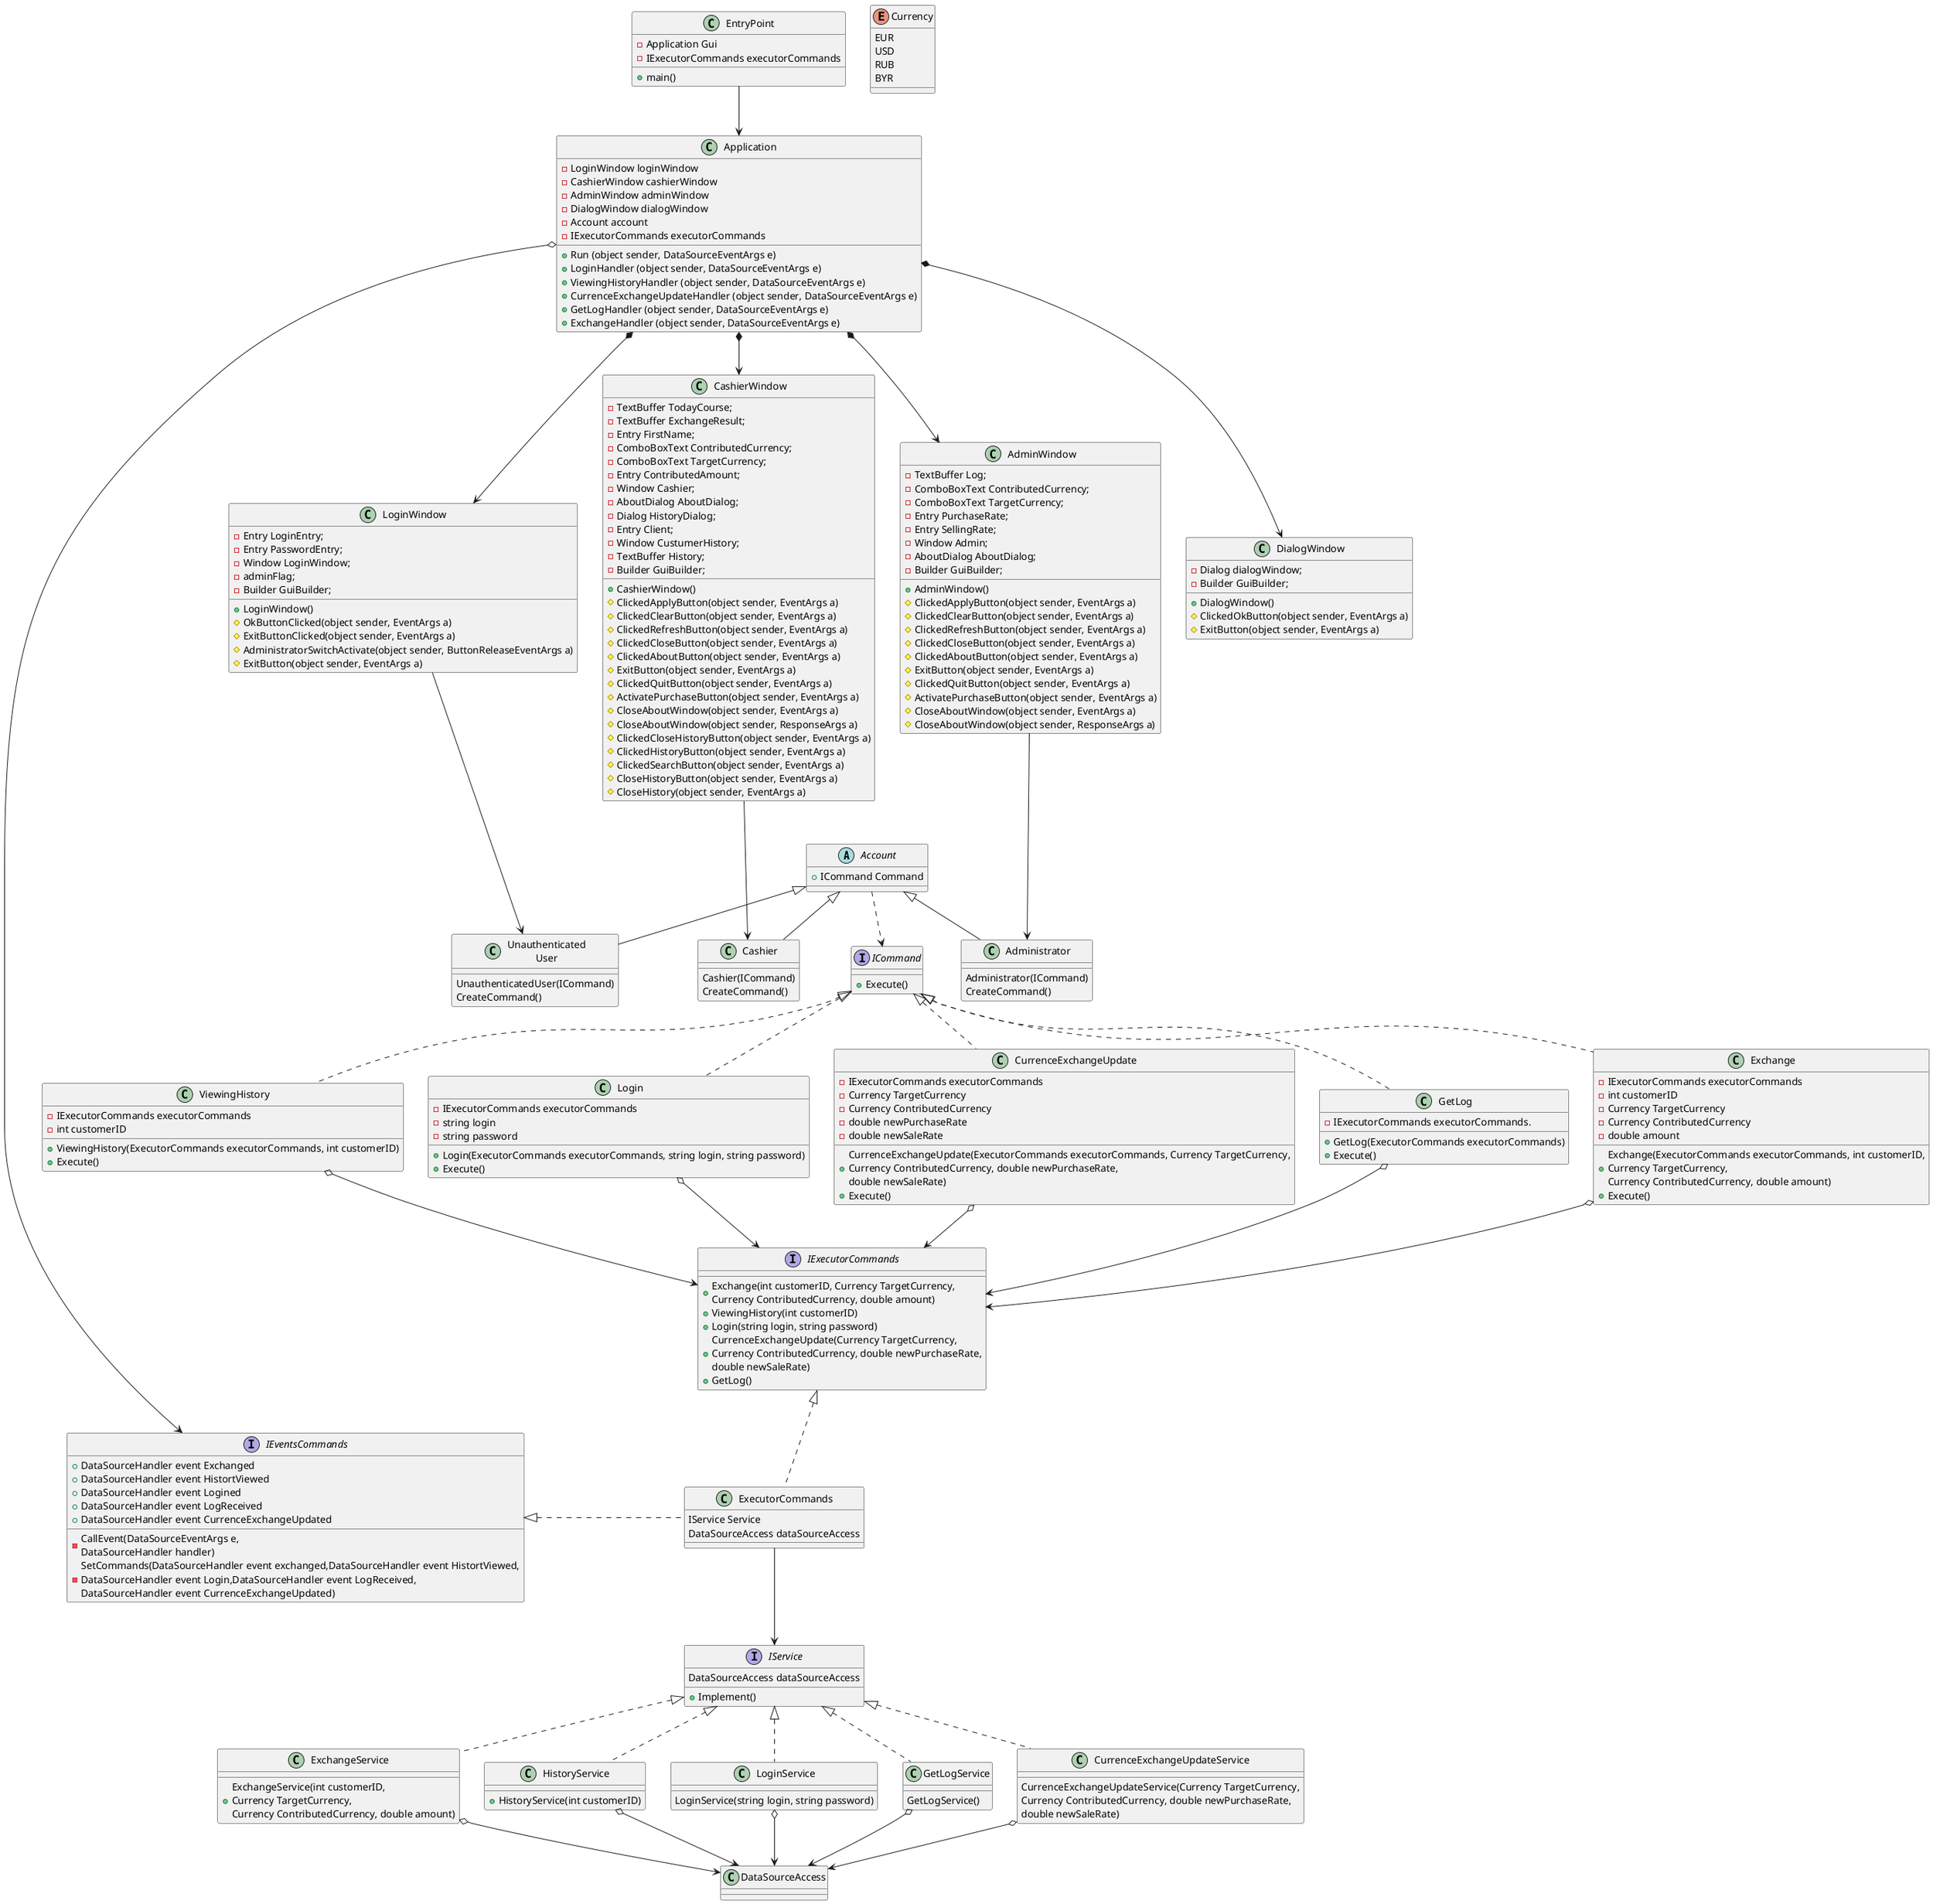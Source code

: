 @startuml
abstract class Account
class Unauthenticated\nUser
class Cashier
class Administrator
class Exchange
class ViewingHistory
class Login
class CurrenceExchangeUpdate
class GetLog
class ExecutorCommands
class EntryPoint
class Application
class LoginWindow
class CashierWindow
class AdminWindow
class DialogWindow
class ExchangeService
class HistoryService
class LoginService
class GetLogService
class CurrenceExchangeUpdateService
class DataSourceAccess
interface ICommand
interface IService
interface IExecutorCommands
interface IEventsCommands

enum Currency 
{
    EUR
    USD
    RUB
    BYR
}

class EntryPoint
{
    -Application Gui
    -IExecutorCommands executorCommands
    
    +main()
}

interface ICommand
{
    +Execute()
}

class ViewingHistory
{
    -IExecutorCommands executorCommands
    -int customerID
    
    +ViewingHistory(ExecutorCommands executorCommands, int customerID)
    +Execute()
}

class Exchange
{
    -IExecutorCommands executorCommands
    -int customerID
    -Currency TargetCurrency
    -Currency ContributedCurrency
    -double amount
    
    +Exchange(ExecutorCommands executorCommands, int customerID,\nCurrency TargetCurrency,\nCurrency ContributedCurrency, double amount)
    +Execute()
}

class GetLog
{
    -IExecutorCommands executorCommands.
    
    +GetLog(ExecutorCommands executorCommands)
    +Execute()
}

class CurrenceExchangeUpdate
{
    -IExecutorCommands executorCommands
    -Currency TargetCurrency
    -Currency ContributedCurrency
    -double newPurchaseRate
    -double newSaleRate
    
    +CurrenceExchangeUpdate(ExecutorCommands executorCommands, Currency TargetCurrency,\nCurrency ContributedCurrency, double newPurchaseRate,\ndouble newSaleRate)
    +Execute()
}

class Login
{
    -IExecutorCommands executorCommands
    -string login
    -string password
    
    +Login(ExecutorCommands executorCommands, string login, string password)
    +Execute()
}

abstract class Account
{
    +ICommand Сommand
}

class Application
{
    -LoginWindow loginWindow
    -CashierWindow cashierWindow
    -AdminWindow adminWindow
    -DialogWindow dialogWindow
    -Account account
    -IExecutorCommands executorCommands
    
    +Run (object sender, DataSourceEventArgs e)
    +LoginHandler (object sender, DataSourceEventArgs e)
    +ViewingHistoryHandler (object sender, DataSourceEventArgs e)
    +CurrenceExchangeUpdateHandler (object sender, DataSourceEventArgs e)
    +GetLogHandler (object sender, DataSourceEventArgs e)
    +ExchangeHandler (object sender, DataSourceEventArgs e)
}

class Unauthenticated\nUser
{
    UnauthenticatedUser(ICommand)
    CreateCommand()
}

class Cashier
{
    Cashier(ICommand)
    CreateCommand()
}

class Administrator
{
    Administrator(ICommand)
    CreateCommand()
}

class LoginWindow
{        
    -Entry LoginEntry;
    -Entry PasswordEntry;
    -Window LoginWindow;
    -adminFlag;
    -Builder GuiBuilder;
    
    +LoginWindow()
    #OkButtonClicked(object sender, EventArgs a)
    #ExitButtonClicked(object sender, EventArgs a)
    #AdministratorSwitchActivate(object sender, ButtonReleaseEventArgs a)
    #ExitButton(object sender, EventArgs a)
}

class CashierWindow
{
    -TextBuffer TodayCourse;
    -TextBuffer ExchangeResult;
    -Entry FirstName;
    -ComboBoxText ContributedСurrency;
    -ComboBoxText TargetCurrency;
    -Entry ContributedAmount;
    -Window Cashier;
    -AboutDialog AboutDialog;
    -Dialog HistoryDialog;
    -Entry Client;
    -Window CustumerHistory;
    -TextBuffer History;
    -Builder GuiBuilder;
    
    +CashierWindow()
    #ClickedApplyButton(object sender, EventArgs a)
    #ClickedClearButton(object sender, EventArgs a)
    #ClickedRefreshButton(object sender, EventArgs a) 
    #ClickedCloseButton(object sender, EventArgs a)
    #ClickedAboutButton(object sender, EventArgs a)
    #ExitButton(object sender, EventArgs a)
    #ClickedQuitButton(object sender, EventArgs a)
    #ActivatePurchaseButton(object sender, EventArgs a)
    #CloseAboutWindow(object sender, EventArgs a)   
    #CloseAboutWindow(object sender, ResponseArgs a)   
    #ClickedCloseHistoryButton(object sender, EventArgs a)    
    #ClickedHistoryButton(object sender, EventArgs a)    
    #ClickedSearchButton(object sender, EventArgs a)    
    #CloseHistoryButton(object sender, EventArgs a)    
    #CloseHistory(object sender, EventArgs a)
}

class AdminWindow
{
    -TextBuffer Log;
    -ComboBoxText ContributedСurrency;
    -ComboBoxText TargetCurrency;
    -Entry PurchaseRate;
    -Entry SellingRate;
    -Window Admin;
    -AboutDialog AboutDialog;
    -Builder GuiBuilder;
            
    +AdminWindow()
    #ClickedApplyButton(object sender, EventArgs a)
    #ClickedClearButton(object sender, EventArgs a)
    #ClickedRefreshButton(object sender, EventArgs a)
    #ClickedCloseButton(object sender, EventArgs a)
    #ClickedAboutButton(object sender, EventArgs a)
    #ExitButton(object sender, EventArgs a)
    #ClickedQuitButton(object sender, EventArgs a)
    #ActivatePurchaseButton(object sender, EventArgs a)
    #CloseAboutWindow(object sender, EventArgs a)
    #CloseAboutWindow(object sender, ResponseArgs a)
}

interface IService
{
    DataSourceAccess dataSourceAccess
    
    +Implement()
}

class ExecutorCommands
{
    IService Service
    DataSourceAccess dataSourceAccess
}

interface IExecutorCommands
{
    +Exchange(int customerID, Currency TargetCurrency,\nCurrency ContributedCurrency, double amount)
    +ViewingHistory(int customerID)
    +Login(string login, string password)
    +CurrenceExchangeUpdate(Currency TargetCurrency,\nCurrency ContributedCurrency, double newPurchaseRate,\ndouble newSaleRate)
    +GetLog()
}

interface IEventsCommands
{
    +DataSourceHandler event Exchanged
    +DataSourceHandler event HistortViewed
    +DataSourceHandler event Logined
    +DataSourceHandler event LogReceived
    +DataSourceHandler event CurrenceExchangeUpdated
    
    -CallEvent(DataSourceEventArgs e,\nDataSourceHandler handler)
    -SetCommands(DataSourceHandler event exchanged,DataSourceHandler event HistortViewed,\nDataSourceHandler event Login,DataSourceHandler event LogReceived,\nDataSourceHandler event CurrenceExchangeUpdated)
}

class DialogWindow
{
    -Dialog dialogWindow;
    -Builder GuiBuilder;
    
    +DialogWindow()
    #ClickedOkButton(object sender, EventArgs a)
    #ExitButton(object sender, EventArgs a)
}

class ExchangeService
{
    +ExchangeService(int customerID,\nCurrency TargetCurrency,\nCurrency ContributedCurrency, double amount)
}

class HistoryService
{
    +HistoryService(int customerID)
}

class LoginService
{
     LoginService(string login, string password)
}

class GetLogService
{
    GetLogService()
}

class CurrenceExchangeUpdateService
{
    CurrenceExchangeUpdateService(Currency TargetCurrency,\nCurrency ContributedCurrency, double newPurchaseRate,\ndouble newSaleRate)
}

IExecutorCommands <|.. ExecutorCommands
IEventsCommands <|. ExecutorCommands

ExecutorCommands --> IService

Account ..> ICommand

IService <|.. ExchangeService
IService <|.. HistoryService
IService <|.. LoginService
IService <|.. GetLogService
IService <|.. CurrenceExchangeUpdateService

ExchangeService o--> DataSourceAccess
HistoryService o--> DataSourceAccess
LoginService o--> DataSourceAccess
GetLogService o--> DataSourceAccess
CurrenceExchangeUpdateService o--> DataSourceAccess

Account <|-- Unauthenticated\nUser
Account <|-- Cashier
Account <|-- Administrator

ICommand <|.. Login
ICommand <|.. CurrenceExchangeUpdate
ICommand <|.. GetLog
ICommand <|.. Exchange
ICommand <|.. ViewingHistory

Login o--> IExecutorCommands
CurrenceExchangeUpdate o--> IExecutorCommands
GetLog o--> IExecutorCommands
Exchange o--> IExecutorCommands
ViewingHistory o--> IExecutorCommands

EntryPoint --> Application
Application o-------> IEventsCommands
Application *--> LoginWindow 
Application *--> AdminWindow
Application *--> DialogWindow
Application *--> CashierWindow

CashierWindow ---> Cashier 
LoginWindow ---> Unauthenticated\nUser
AdminWindow ---> Administrator

@enduml